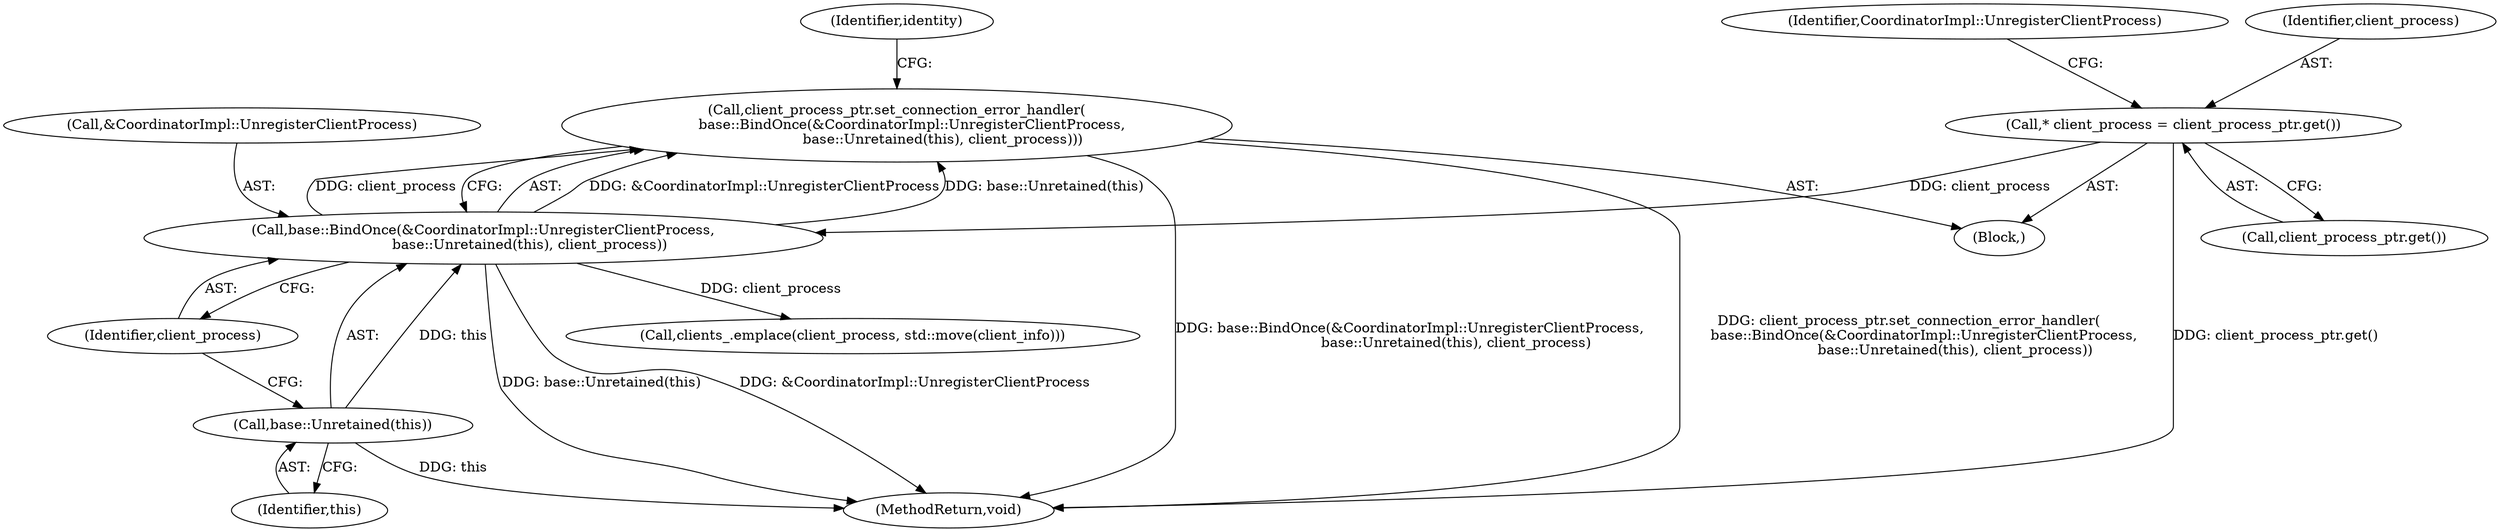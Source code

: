 digraph "0_Chrome_fa76a9f7ef6a028f83f97c181b150ecfd2b13be1_3@API" {
"1000110" [label="(Call,client_process_ptr.set_connection_error_handler(\n       base::BindOnce(&CoordinatorImpl::UnregisterClientProcess,\n                     base::Unretained(this), client_process)))"];
"1000111" [label="(Call,base::BindOnce(&CoordinatorImpl::UnregisterClientProcess,\n                     base::Unretained(this), client_process))"];
"1000114" [label="(Call,base::Unretained(this))"];
"1000107" [label="(Call,* client_process = client_process_ptr.get())"];
"1000110" [label="(Call,client_process_ptr.set_connection_error_handler(\n       base::BindOnce(&CoordinatorImpl::UnregisterClientProcess,\n                     base::Unretained(this), client_process)))"];
"1000111" [label="(Call,base::BindOnce(&CoordinatorImpl::UnregisterClientProcess,\n                     base::Unretained(this), client_process))"];
"1000146" [label="(MethodReturn,void)"];
"1000112" [label="(Call,&CoordinatorImpl::UnregisterClientProcess)"];
"1000107" [label="(Call,* client_process = client_process_ptr.get())"];
"1000108" [label="(Identifier,client_process)"];
"1000138" [label="(Call,clients_.emplace(client_process, std::move(client_info)))"];
"1000116" [label="(Identifier,client_process)"];
"1000115" [label="(Identifier,this)"];
"1000113" [label="(Identifier,CoordinatorImpl::UnregisterClientProcess)"];
"1000114" [label="(Call,base::Unretained(this))"];
"1000119" [label="(Identifier,identity)"];
"1000103" [label="(Block,)"];
"1000109" [label="(Call,client_process_ptr.get())"];
"1000110" -> "1000103"  [label="AST: "];
"1000110" -> "1000111"  [label="CFG: "];
"1000111" -> "1000110"  [label="AST: "];
"1000119" -> "1000110"  [label="CFG: "];
"1000110" -> "1000146"  [label="DDG: base::BindOnce(&CoordinatorImpl::UnregisterClientProcess,\n                     base::Unretained(this), client_process)"];
"1000110" -> "1000146"  [label="DDG: client_process_ptr.set_connection_error_handler(\n       base::BindOnce(&CoordinatorImpl::UnregisterClientProcess,\n                     base::Unretained(this), client_process))"];
"1000111" -> "1000110"  [label="DDG: &CoordinatorImpl::UnregisterClientProcess"];
"1000111" -> "1000110"  [label="DDG: base::Unretained(this)"];
"1000111" -> "1000110"  [label="DDG: client_process"];
"1000111" -> "1000116"  [label="CFG: "];
"1000112" -> "1000111"  [label="AST: "];
"1000114" -> "1000111"  [label="AST: "];
"1000116" -> "1000111"  [label="AST: "];
"1000111" -> "1000146"  [label="DDG: base::Unretained(this)"];
"1000111" -> "1000146"  [label="DDG: &CoordinatorImpl::UnregisterClientProcess"];
"1000114" -> "1000111"  [label="DDG: this"];
"1000107" -> "1000111"  [label="DDG: client_process"];
"1000111" -> "1000138"  [label="DDG: client_process"];
"1000114" -> "1000115"  [label="CFG: "];
"1000115" -> "1000114"  [label="AST: "];
"1000116" -> "1000114"  [label="CFG: "];
"1000114" -> "1000146"  [label="DDG: this"];
"1000107" -> "1000103"  [label="AST: "];
"1000107" -> "1000109"  [label="CFG: "];
"1000108" -> "1000107"  [label="AST: "];
"1000109" -> "1000107"  [label="AST: "];
"1000113" -> "1000107"  [label="CFG: "];
"1000107" -> "1000146"  [label="DDG: client_process_ptr.get()"];
}
